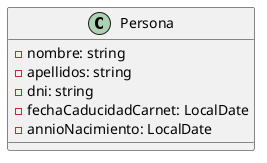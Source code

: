 @startuml
class Persona {
    - nombre: string
    - apellidos: string
    - dni: string
    - fechaCaducidadCarnet: LocalDate
    - annioNacimiento: LocalDate
}
@enduml